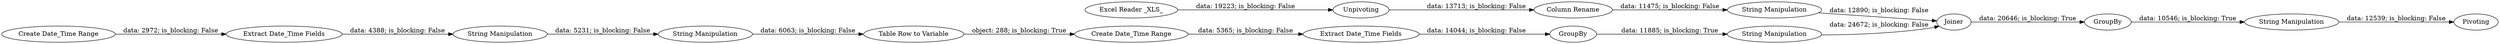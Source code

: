 digraph {
	"8563338673989218839_6" [label="Table Row to Variable"]
	"8563338673989218839_4" [label="String Manipulation"]
	"8563338673989218839_2" [label="Extract Date_Time Fields"]
	"8563338673989218839_8" [label="Extract Date_Time Fields"]
	"8563338673989218839_14" [label="String Manipulation"]
	"8563338673989218839_16" [label=GroupBy]
	"8563338673989218839_10" [label="String Manipulation"]
	"8563338673989218839_11" [label="Excel Reader _XLS_"]
	"8563338673989218839_12" [label=Unpivoting]
	"8563338673989218839_1" [label="Create Date_Time Range"]
	"8563338673989218839_13" [label="Column Rename"]
	"8563338673989218839_7" [label="Create Date_Time Range"]
	"8563338673989218839_9" [label=GroupBy]
	"8563338673989218839_17" [label=Pivoting]
	"8563338673989218839_3" [label="String Manipulation"]
	"8563338673989218839_15" [label=Joiner]
	"8563338673989218839_18" [label="String Manipulation"]
	"8563338673989218839_10" -> "8563338673989218839_15" [label="data: 24672; is_blocking: False"]
	"8563338673989218839_12" -> "8563338673989218839_13" [label="data: 13713; is_blocking: False"]
	"8563338673989218839_9" -> "8563338673989218839_10" [label="data: 11885; is_blocking: True"]
	"8563338673989218839_14" -> "8563338673989218839_15" [label="data: 12890; is_blocking: False"]
	"8563338673989218839_6" -> "8563338673989218839_7" [label="object: 288; is_blocking: True"]
	"8563338673989218839_1" -> "8563338673989218839_2" [label="data: 2972; is_blocking: False"]
	"8563338673989218839_2" -> "8563338673989218839_3" [label="data: 4388; is_blocking: False"]
	"8563338673989218839_16" -> "8563338673989218839_18" [label="data: 10546; is_blocking: True"]
	"8563338673989218839_7" -> "8563338673989218839_8" [label="data: 5365; is_blocking: False"]
	"8563338673989218839_18" -> "8563338673989218839_17" [label="data: 12539; is_blocking: False"]
	"8563338673989218839_11" -> "8563338673989218839_12" [label="data: 19223; is_blocking: False"]
	"8563338673989218839_13" -> "8563338673989218839_14" [label="data: 11475; is_blocking: False"]
	"8563338673989218839_4" -> "8563338673989218839_6" [label="data: 6063; is_blocking: False"]
	"8563338673989218839_8" -> "8563338673989218839_9" [label="data: 14044; is_blocking: False"]
	"8563338673989218839_3" -> "8563338673989218839_4" [label="data: 5231; is_blocking: False"]
	"8563338673989218839_15" -> "8563338673989218839_16" [label="data: 20646; is_blocking: True"]
	rankdir=LR
}
